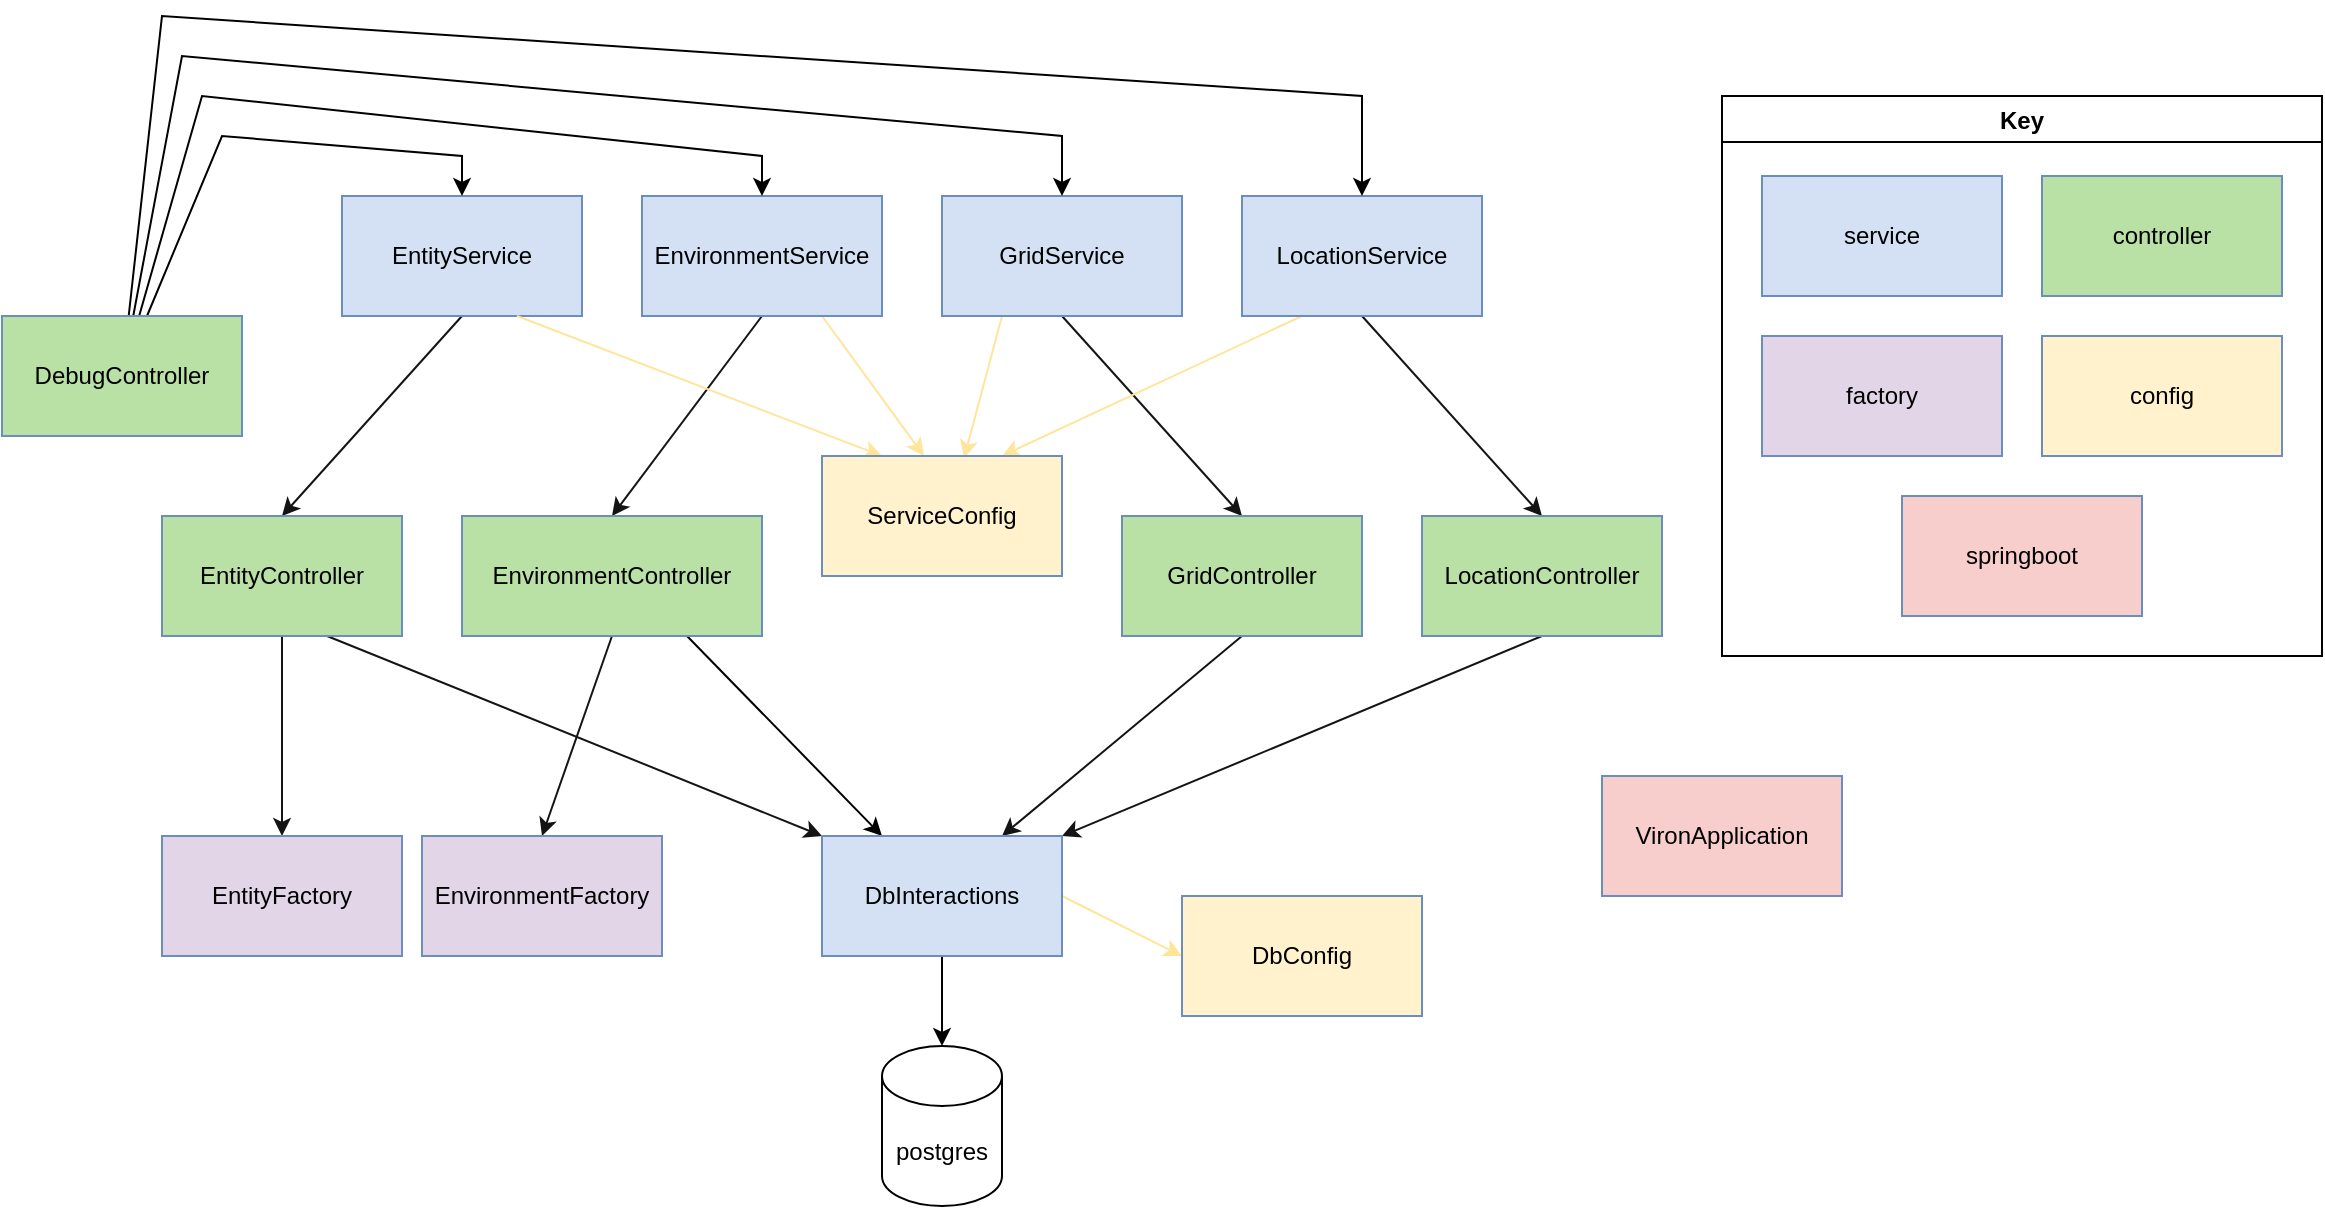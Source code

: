 <mxfile version="17.4.2" type="device"><diagram id="C5RBs43oDa-KdzZeNtuy" name="Page-1"><mxGraphModel dx="1342" dy="1025" grid="1" gridSize="10" guides="1" tooltips="1" connect="1" arrows="1" fold="1" page="1" pageScale="1" pageWidth="827" pageHeight="1169" math="0" shadow="0"><root><mxCell id="WIyWlLk6GJQsqaUBKTNV-0"/><mxCell id="WIyWlLk6GJQsqaUBKTNV-1" parent="WIyWlLk6GJQsqaUBKTNV-0"/><mxCell id="r9Bs_bdBIc_MuUIjqV99-75" style="rounded=0;orthogonalLoop=1;jettySize=auto;html=1;strokeColor=#141414;fillColor=#D4E1F5;orthogonal=1;entryX=0.5;entryY=0;entryDx=0;entryDy=0;exitX=0.5;exitY=1;exitDx=0;exitDy=0;" parent="WIyWlLk6GJQsqaUBKTNV-1" source="r9Bs_bdBIc_MuUIjqV99-2" target="r9Bs_bdBIc_MuUIjqV99-46" edge="1"><mxGeometry relative="1" as="geometry"/></mxCell><mxCell id="r9Bs_bdBIc_MuUIjqV99-2" value="EntityService" style="rounded=0;whiteSpace=wrap;html=1;fillColor=#D4E1F5;strokeColor=#6c8ebf;" parent="WIyWlLk6GJQsqaUBKTNV-1" vertex="1"><mxGeometry x="270" y="160" width="120" height="60" as="geometry"/></mxCell><mxCell id="r9Bs_bdBIc_MuUIjqV99-4" value="postgres" style="shape=cylinder3;whiteSpace=wrap;html=1;boundedLbl=1;backgroundOutline=1;size=15;" parent="WIyWlLk6GJQsqaUBKTNV-1" vertex="1"><mxGeometry x="540" y="585" width="60" height="80" as="geometry"/></mxCell><mxCell id="r9Bs_bdBIc_MuUIjqV99-76" style="rounded=0;orthogonalLoop=1;jettySize=auto;html=1;strokeColor=#141414;fillColor=#D4E1F5;orthogonal=1;entryX=0.5;entryY=0;entryDx=0;entryDy=0;exitX=0.5;exitY=1;exitDx=0;exitDy=0;" parent="WIyWlLk6GJQsqaUBKTNV-1" source="r9Bs_bdBIc_MuUIjqV99-8" target="r9Bs_bdBIc_MuUIjqV99-47" edge="1"><mxGeometry relative="1" as="geometry"/></mxCell><mxCell id="QRsSskhACMXB1HmAZVo7-15" style="rounded=0;orthogonalLoop=1;jettySize=auto;html=1;strokeColor=#FFE599;fillColor=#FFF2CC;orthogonal=1;entryX=0.425;entryY=0;entryDx=0;entryDy=0;exitX=0.75;exitY=1;exitDx=0;exitDy=0;entryPerimeter=0;" parent="WIyWlLk6GJQsqaUBKTNV-1" source="r9Bs_bdBIc_MuUIjqV99-8" target="r9Bs_bdBIc_MuUIjqV99-64" edge="1"><mxGeometry relative="1" as="geometry"/></mxCell><mxCell id="r9Bs_bdBIc_MuUIjqV99-8" value="EnvironmentService" style="rounded=0;whiteSpace=wrap;html=1;fillColor=#D4E1F5;strokeColor=#6c8ebf;" parent="WIyWlLk6GJQsqaUBKTNV-1" vertex="1"><mxGeometry x="420" y="160" width="120" height="60" as="geometry"/></mxCell><mxCell id="r9Bs_bdBIc_MuUIjqV99-77" style="rounded=0;orthogonalLoop=1;jettySize=auto;html=1;strokeColor=#141414;fillColor=#D4E1F5;orthogonal=1;exitX=0.5;exitY=1;exitDx=0;exitDy=0;entryX=0.5;entryY=0;entryDx=0;entryDy=0;" parent="WIyWlLk6GJQsqaUBKTNV-1" source="r9Bs_bdBIc_MuUIjqV99-17" target="r9Bs_bdBIc_MuUIjqV99-48" edge="1"><mxGeometry relative="1" as="geometry"/></mxCell><mxCell id="QRsSskhACMXB1HmAZVo7-14" style="rounded=0;orthogonalLoop=1;jettySize=auto;html=1;strokeColor=#FFE599;fillColor=#FFF2CC;orthogonal=1;entryX=0.592;entryY=0.017;entryDx=0;entryDy=0;exitX=0.25;exitY=1;exitDx=0;exitDy=0;entryPerimeter=0;" parent="WIyWlLk6GJQsqaUBKTNV-1" source="r9Bs_bdBIc_MuUIjqV99-17" target="r9Bs_bdBIc_MuUIjqV99-64" edge="1"><mxGeometry relative="1" as="geometry"/></mxCell><mxCell id="r9Bs_bdBIc_MuUIjqV99-17" value="GridService" style="rounded=0;whiteSpace=wrap;html=1;fillColor=#D4E1F5;strokeColor=#6c8ebf;" parent="WIyWlLk6GJQsqaUBKTNV-1" vertex="1"><mxGeometry x="570" y="160" width="120" height="60" as="geometry"/></mxCell><mxCell id="r9Bs_bdBIc_MuUIjqV99-78" style="rounded=0;orthogonalLoop=1;jettySize=auto;html=1;strokeColor=#141414;fillColor=#D4E1F5;orthogonal=1;exitX=0.5;exitY=1;exitDx=0;exitDy=0;entryX=0.5;entryY=0;entryDx=0;entryDy=0;" parent="WIyWlLk6GJQsqaUBKTNV-1" source="r9Bs_bdBIc_MuUIjqV99-20" target="r9Bs_bdBIc_MuUIjqV99-49" edge="1"><mxGeometry relative="1" as="geometry"/></mxCell><mxCell id="r9Bs_bdBIc_MuUIjqV99-95" style="rounded=0;orthogonalLoop=1;jettySize=auto;html=1;strokeColor=#FFE599;fillColor=#D4E1F5;orthogonal=1;entryX=0.75;entryY=0;entryDx=0;entryDy=0;exitX=0.25;exitY=1;exitDx=0;exitDy=0;" parent="WIyWlLk6GJQsqaUBKTNV-1" source="r9Bs_bdBIc_MuUIjqV99-20" target="r9Bs_bdBIc_MuUIjqV99-64" edge="1"><mxGeometry relative="1" as="geometry"/></mxCell><mxCell id="r9Bs_bdBIc_MuUIjqV99-20" value="LocationService" style="rounded=0;whiteSpace=wrap;html=1;fillColor=#D4E1F5;strokeColor=#6c8ebf;" parent="WIyWlLk6GJQsqaUBKTNV-1" vertex="1"><mxGeometry x="720" y="160" width="120" height="60" as="geometry"/></mxCell><mxCell id="r9Bs_bdBIc_MuUIjqV99-27" style="rounded=0;orthogonalLoop=1;jettySize=auto;html=1;exitX=1;exitY=0.5;exitDx=0;exitDy=0;exitPerimeter=0;" parent="WIyWlLk6GJQsqaUBKTNV-1" source="r9Bs_bdBIc_MuUIjqV99-4" target="r9Bs_bdBIc_MuUIjqV99-4" edge="1"><mxGeometry relative="1" as="geometry"/></mxCell><mxCell id="QRsSskhACMXB1HmAZVo7-8" style="rounded=0;orthogonalLoop=1;jettySize=auto;html=1;" parent="WIyWlLk6GJQsqaUBKTNV-1" source="r9Bs_bdBIc_MuUIjqV99-40" target="r9Bs_bdBIc_MuUIjqV99-20" edge="1"><mxGeometry relative="1" as="geometry"><Array as="points"><mxPoint x="180" y="70"/><mxPoint x="780" y="110"/></Array></mxGeometry></mxCell><mxCell id="QRsSskhACMXB1HmAZVo7-9" style="rounded=0;orthogonalLoop=1;jettySize=auto;html=1;" parent="WIyWlLk6GJQsqaUBKTNV-1" source="r9Bs_bdBIc_MuUIjqV99-40" target="r9Bs_bdBIc_MuUIjqV99-17" edge="1"><mxGeometry relative="1" as="geometry"><Array as="points"><mxPoint x="190" y="90"/><mxPoint x="630" y="130"/></Array></mxGeometry></mxCell><mxCell id="QRsSskhACMXB1HmAZVo7-10" style="rounded=0;orthogonalLoop=1;jettySize=auto;html=1;" parent="WIyWlLk6GJQsqaUBKTNV-1" source="r9Bs_bdBIc_MuUIjqV99-40" target="r9Bs_bdBIc_MuUIjqV99-8" edge="1"><mxGeometry relative="1" as="geometry"><Array as="points"><mxPoint x="200" y="110"/><mxPoint x="480" y="140"/></Array></mxGeometry></mxCell><mxCell id="QRsSskhACMXB1HmAZVo7-11" style="rounded=0;orthogonalLoop=1;jettySize=auto;html=1;" parent="WIyWlLk6GJQsqaUBKTNV-1" source="r9Bs_bdBIc_MuUIjqV99-40" target="r9Bs_bdBIc_MuUIjqV99-2" edge="1"><mxGeometry relative="1" as="geometry"><Array as="points"><mxPoint x="210" y="130"/><mxPoint x="330" y="140"/></Array></mxGeometry></mxCell><mxCell id="r9Bs_bdBIc_MuUIjqV99-40" value="DebugController" style="rounded=0;whiteSpace=wrap;html=1;fillColor=#B9E0A5;strokeColor=#6c8ebf;" parent="WIyWlLk6GJQsqaUBKTNV-1" vertex="1"><mxGeometry x="100" y="220" width="120" height="60" as="geometry"/></mxCell><mxCell id="r9Bs_bdBIc_MuUIjqV99-79" style="rounded=0;orthogonalLoop=1;jettySize=auto;html=1;strokeColor=#141414;fillColor=#D4E1F5;orthogonal=1;exitX=0.667;exitY=0.983;exitDx=0;exitDy=0;exitPerimeter=0;" parent="WIyWlLk6GJQsqaUBKTNV-1" source="r9Bs_bdBIc_MuUIjqV99-46" target="r9Bs_bdBIc_MuUIjqV99-54" edge="1"><mxGeometry relative="1" as="geometry"/></mxCell><mxCell id="r9Bs_bdBIc_MuUIjqV99-86" style="rounded=0;orthogonalLoop=1;jettySize=auto;html=1;strokeColor=#141414;fillColor=#D4E1F5;orthogonal=1;" parent="WIyWlLk6GJQsqaUBKTNV-1" source="r9Bs_bdBIc_MuUIjqV99-46" target="r9Bs_bdBIc_MuUIjqV99-85" edge="1"><mxGeometry relative="1" as="geometry"/></mxCell><mxCell id="r9Bs_bdBIc_MuUIjqV99-46" value="EntityController" style="rounded=0;whiteSpace=wrap;html=1;fillColor=#B9E0A5;strokeColor=#6c8ebf;" parent="WIyWlLk6GJQsqaUBKTNV-1" vertex="1"><mxGeometry x="180" y="320" width="120" height="60" as="geometry"/></mxCell><mxCell id="r9Bs_bdBIc_MuUIjqV99-88" style="rounded=0;orthogonalLoop=1;jettySize=auto;html=1;strokeColor=#141414;fillColor=#D4E1F5;orthogonal=1;entryX=0.5;entryY=0;entryDx=0;entryDy=0;exitX=0.5;exitY=1;exitDx=0;exitDy=0;" parent="WIyWlLk6GJQsqaUBKTNV-1" source="r9Bs_bdBIc_MuUIjqV99-47" target="r9Bs_bdBIc_MuUIjqV99-87" edge="1"><mxGeometry relative="1" as="geometry"/></mxCell><mxCell id="QRsSskhACMXB1HmAZVo7-12" style="edgeStyle=none;rounded=0;orthogonalLoop=1;jettySize=auto;html=1;exitX=0.75;exitY=1;exitDx=0;exitDy=0;entryX=0.25;entryY=0;entryDx=0;entryDy=0;" parent="WIyWlLk6GJQsqaUBKTNV-1" source="r9Bs_bdBIc_MuUIjqV99-47" target="r9Bs_bdBIc_MuUIjqV99-54" edge="1"><mxGeometry relative="1" as="geometry"/></mxCell><mxCell id="r9Bs_bdBIc_MuUIjqV99-47" value="EnvironmentController" style="rounded=0;whiteSpace=wrap;html=1;fillColor=#B9E0A5;strokeColor=#6c8ebf;" parent="WIyWlLk6GJQsqaUBKTNV-1" vertex="1"><mxGeometry x="330" y="320" width="150" height="60" as="geometry"/></mxCell><mxCell id="r9Bs_bdBIc_MuUIjqV99-82" style="rounded=0;orthogonalLoop=1;jettySize=auto;html=1;strokeColor=#141414;fillColor=#D4E1F5;orthogonal=1;entryX=0.75;entryY=0;entryDx=0;entryDy=0;exitX=0.5;exitY=1;exitDx=0;exitDy=0;" parent="WIyWlLk6GJQsqaUBKTNV-1" source="r9Bs_bdBIc_MuUIjqV99-48" target="r9Bs_bdBIc_MuUIjqV99-54" edge="1"><mxGeometry relative="1" as="geometry"/></mxCell><mxCell id="r9Bs_bdBIc_MuUIjqV99-48" value="GridController" style="rounded=0;whiteSpace=wrap;html=1;fillColor=#B9E0A5;strokeColor=#6c8ebf;" parent="WIyWlLk6GJQsqaUBKTNV-1" vertex="1"><mxGeometry x="660" y="320" width="120" height="60" as="geometry"/></mxCell><mxCell id="r9Bs_bdBIc_MuUIjqV99-83" style="rounded=0;orthogonalLoop=1;jettySize=auto;html=1;strokeColor=#141414;fillColor=#D4E1F5;orthogonal=1;exitX=0.5;exitY=1;exitDx=0;exitDy=0;" parent="WIyWlLk6GJQsqaUBKTNV-1" source="r9Bs_bdBIc_MuUIjqV99-49" target="r9Bs_bdBIc_MuUIjqV99-54" edge="1"><mxGeometry relative="1" as="geometry"/></mxCell><mxCell id="r9Bs_bdBIc_MuUIjqV99-49" value="LocationController" style="rounded=0;whiteSpace=wrap;html=1;fillColor=#B9E0A5;strokeColor=#6c8ebf;" parent="WIyWlLk6GJQsqaUBKTNV-1" vertex="1"><mxGeometry x="810" y="320" width="120" height="60" as="geometry"/></mxCell><mxCell id="QRsSskhACMXB1HmAZVo7-5" style="rounded=0;orthogonalLoop=1;jettySize=auto;html=1;strokeColor=#FFE599;fillColor=#FFF2CC;orthogonal=1;entryX=0;entryY=0.5;entryDx=0;entryDy=0;exitX=1;exitY=0.5;exitDx=0;exitDy=0;" parent="WIyWlLk6GJQsqaUBKTNV-1" source="r9Bs_bdBIc_MuUIjqV99-54" target="r9Bs_bdBIc_MuUIjqV99-62" edge="1"><mxGeometry relative="1" as="geometry"/></mxCell><mxCell id="QRsSskhACMXB1HmAZVo7-7" style="rounded=0;orthogonalLoop=1;jettySize=auto;html=1;" parent="WIyWlLk6GJQsqaUBKTNV-1" source="r9Bs_bdBIc_MuUIjqV99-54" target="r9Bs_bdBIc_MuUIjqV99-4" edge="1"><mxGeometry relative="1" as="geometry"/></mxCell><mxCell id="r9Bs_bdBIc_MuUIjqV99-54" value="DbInteractions" style="rounded=0;whiteSpace=wrap;html=1;fillColor=#D4E1F5;strokeColor=#6c8ebf;" parent="WIyWlLk6GJQsqaUBKTNV-1" vertex="1"><mxGeometry x="510.003" y="480" width="120" height="60" as="geometry"/></mxCell><mxCell id="r9Bs_bdBIc_MuUIjqV99-61" value="VironApplication" style="rounded=0;whiteSpace=wrap;html=1;fillColor=#F8CECC;strokeColor=#6c8ebf;" parent="WIyWlLk6GJQsqaUBKTNV-1" vertex="1"><mxGeometry x="900" y="450" width="120" height="60" as="geometry"/></mxCell><mxCell id="r9Bs_bdBIc_MuUIjqV99-62" value="DbConfig" style="rounded=0;whiteSpace=wrap;html=1;fillColor=#FFF2CC;strokeColor=#6c8ebf;" parent="WIyWlLk6GJQsqaUBKTNV-1" vertex="1"><mxGeometry x="690" y="510" width="120" height="60" as="geometry"/></mxCell><mxCell id="r9Bs_bdBIc_MuUIjqV99-85" value="EntityFactory" style="rounded=0;whiteSpace=wrap;html=1;fillColor=#E1D5E7;strokeColor=#6c8ebf;" parent="WIyWlLk6GJQsqaUBKTNV-1" vertex="1"><mxGeometry x="180" y="480" width="120" height="60" as="geometry"/></mxCell><mxCell id="r9Bs_bdBIc_MuUIjqV99-87" value="EnvironmentFactory" style="rounded=0;whiteSpace=wrap;html=1;fillColor=#E1D5E7;strokeColor=#6c8ebf;" parent="WIyWlLk6GJQsqaUBKTNV-1" vertex="1"><mxGeometry x="310" y="480" width="120" height="60" as="geometry"/></mxCell><mxCell id="r9Bs_bdBIc_MuUIjqV99-97" style="rounded=0;orthogonalLoop=1;jettySize=auto;html=1;strokeColor=#FFE599;fillColor=#FFF2CC;orthogonal=1;entryX=0.25;entryY=0;entryDx=0;entryDy=0;" parent="WIyWlLk6GJQsqaUBKTNV-1" target="r9Bs_bdBIc_MuUIjqV99-64" edge="1"><mxGeometry relative="1" as="geometry"><mxPoint x="357.5" y="220" as="sourcePoint"/><mxPoint x="528.75" y="320" as="targetPoint"/></mxGeometry></mxCell><mxCell id="r9Bs_bdBIc_MuUIjqV99-99" style="rounded=0;orthogonalLoop=1;jettySize=auto;html=1;strokeColor=#FFE599;fillColor=#FFF2CC;orthogonal=1;startArrow=none;" parent="WIyWlLk6GJQsqaUBKTNV-1" source="r9Bs_bdBIc_MuUIjqV99-64" edge="1"><mxGeometry relative="1" as="geometry"><mxPoint x="602.5" y="220" as="sourcePoint"/><mxPoint x="583.75" y="320" as="targetPoint"/></mxGeometry></mxCell><mxCell id="QRsSskhACMXB1HmAZVo7-0" value="Key" style="swimlane;" parent="WIyWlLk6GJQsqaUBKTNV-1" vertex="1"><mxGeometry x="960" y="110" width="300" height="280" as="geometry"/></mxCell><mxCell id="QRsSskhACMXB1HmAZVo7-1" value="controller" style="rounded=0;whiteSpace=wrap;html=1;fillColor=#B9E0A5;strokeColor=#6c8ebf;" parent="QRsSskhACMXB1HmAZVo7-0" vertex="1"><mxGeometry x="160" y="40" width="120" height="60" as="geometry"/></mxCell><mxCell id="QRsSskhACMXB1HmAZVo7-2" value="service" style="rounded=0;whiteSpace=wrap;html=1;fillColor=#D4E1F5;strokeColor=#6c8ebf;" parent="QRsSskhACMXB1HmAZVo7-0" vertex="1"><mxGeometry x="20" y="40" width="120" height="60" as="geometry"/></mxCell><mxCell id="QRsSskhACMXB1HmAZVo7-3" value="factory" style="rounded=0;whiteSpace=wrap;html=1;fillColor=#E1D5E7;strokeColor=#6c8ebf;" parent="QRsSskhACMXB1HmAZVo7-0" vertex="1"><mxGeometry x="20" y="120" width="120" height="60" as="geometry"/></mxCell><mxCell id="S_egoYWF3LVUX5BncazI-0" value="config" style="rounded=0;whiteSpace=wrap;html=1;fillColor=#FFF2CC;strokeColor=#6c8ebf;" vertex="1" parent="QRsSskhACMXB1HmAZVo7-0"><mxGeometry x="160" y="120" width="120" height="60" as="geometry"/></mxCell><mxCell id="QRsSskhACMXB1HmAZVo7-4" value="springboot" style="rounded=0;whiteSpace=wrap;html=1;fillColor=#F8CECC;strokeColor=#6c8ebf;" parent="QRsSskhACMXB1HmAZVo7-0" vertex="1"><mxGeometry x="90" y="200" width="120" height="60" as="geometry"/></mxCell><mxCell id="r9Bs_bdBIc_MuUIjqV99-64" value="ServiceConfig" style="rounded=0;whiteSpace=wrap;html=1;fillColor=#FFF2CC;strokeColor=#6c8ebf;" parent="WIyWlLk6GJQsqaUBKTNV-1" vertex="1"><mxGeometry x="510" y="290" width="120" height="60" as="geometry"/></mxCell></root></mxGraphModel></diagram></mxfile>